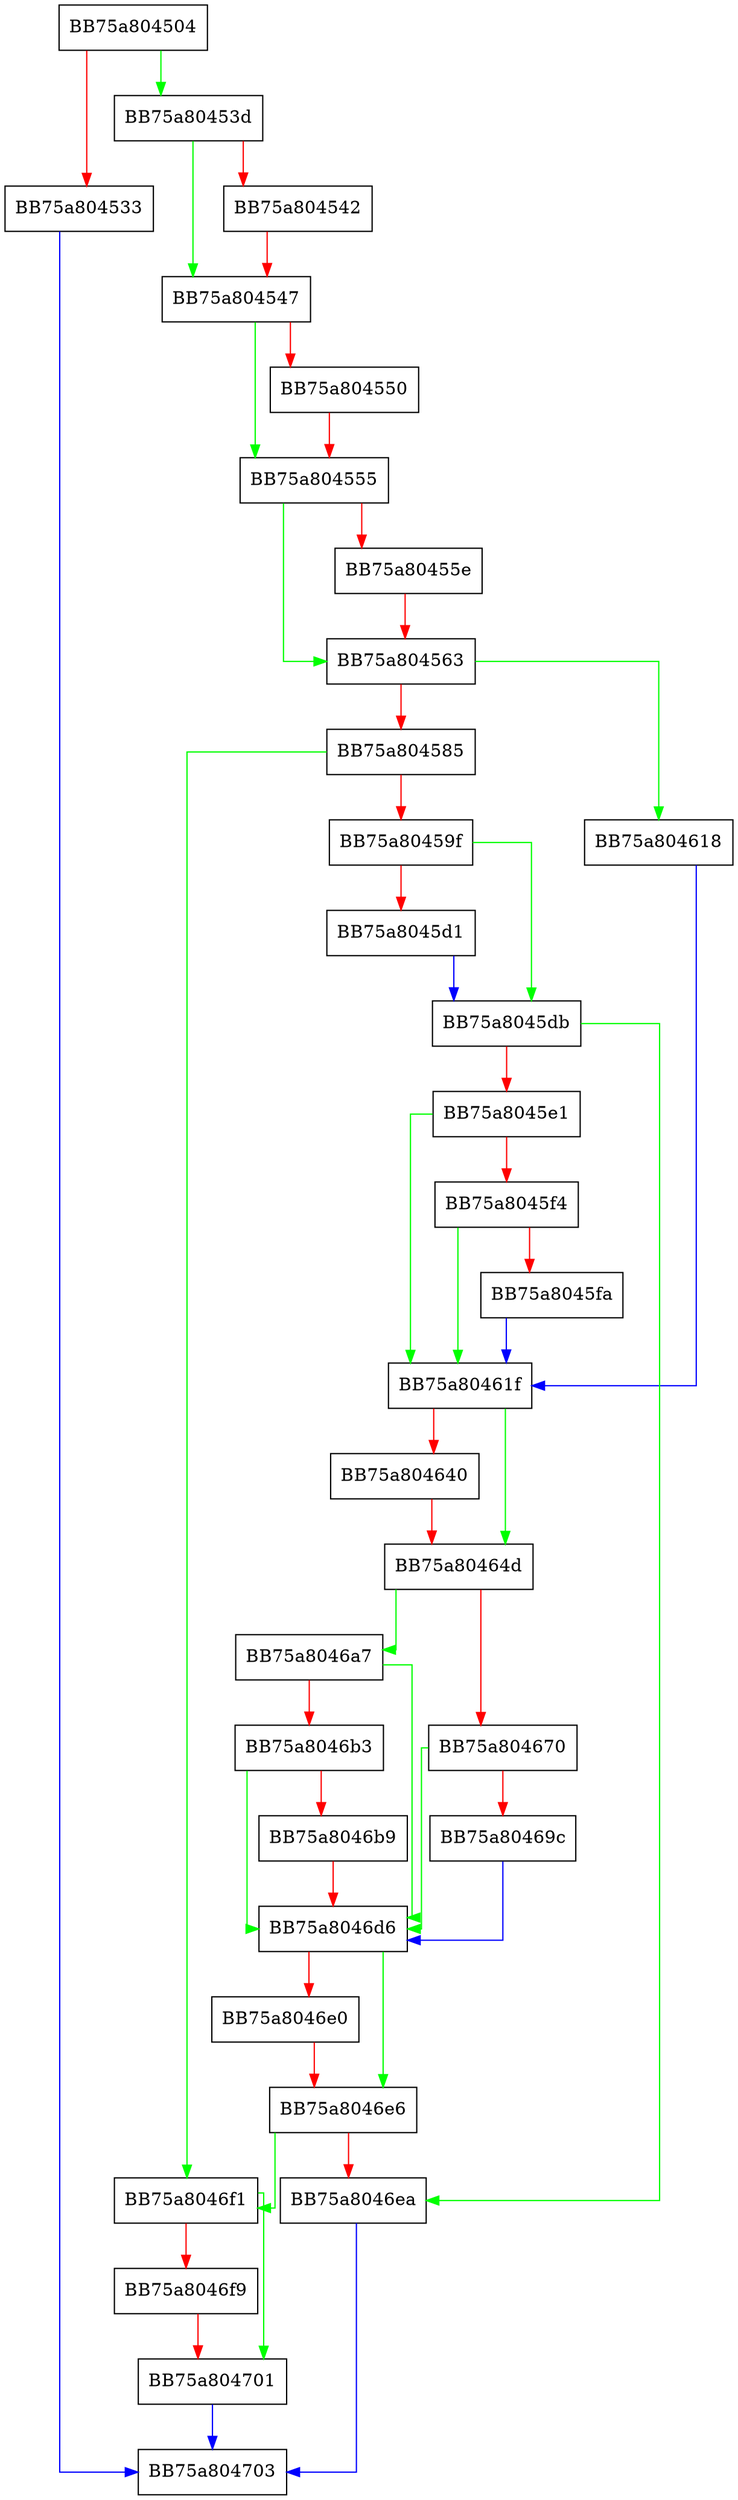 digraph CreateTempFileForWrite {
  node [shape="box"];
  graph [splines=ortho];
  BB75a804504 -> BB75a80453d [color="green"];
  BB75a804504 -> BB75a804533 [color="red"];
  BB75a804533 -> BB75a804703 [color="blue"];
  BB75a80453d -> BB75a804547 [color="green"];
  BB75a80453d -> BB75a804542 [color="red"];
  BB75a804542 -> BB75a804547 [color="red"];
  BB75a804547 -> BB75a804555 [color="green"];
  BB75a804547 -> BB75a804550 [color="red"];
  BB75a804550 -> BB75a804555 [color="red"];
  BB75a804555 -> BB75a804563 [color="green"];
  BB75a804555 -> BB75a80455e [color="red"];
  BB75a80455e -> BB75a804563 [color="red"];
  BB75a804563 -> BB75a804618 [color="green"];
  BB75a804563 -> BB75a804585 [color="red"];
  BB75a804585 -> BB75a8046f1 [color="green"];
  BB75a804585 -> BB75a80459f [color="red"];
  BB75a80459f -> BB75a8045db [color="green"];
  BB75a80459f -> BB75a8045d1 [color="red"];
  BB75a8045d1 -> BB75a8045db [color="blue"];
  BB75a8045db -> BB75a8046ea [color="green"];
  BB75a8045db -> BB75a8045e1 [color="red"];
  BB75a8045e1 -> BB75a80461f [color="green"];
  BB75a8045e1 -> BB75a8045f4 [color="red"];
  BB75a8045f4 -> BB75a80461f [color="green"];
  BB75a8045f4 -> BB75a8045fa [color="red"];
  BB75a8045fa -> BB75a80461f [color="blue"];
  BB75a804618 -> BB75a80461f [color="blue"];
  BB75a80461f -> BB75a80464d [color="green"];
  BB75a80461f -> BB75a804640 [color="red"];
  BB75a804640 -> BB75a80464d [color="red"];
  BB75a80464d -> BB75a8046a7 [color="green"];
  BB75a80464d -> BB75a804670 [color="red"];
  BB75a804670 -> BB75a8046d6 [color="green"];
  BB75a804670 -> BB75a80469c [color="red"];
  BB75a80469c -> BB75a8046d6 [color="blue"];
  BB75a8046a7 -> BB75a8046d6 [color="green"];
  BB75a8046a7 -> BB75a8046b3 [color="red"];
  BB75a8046b3 -> BB75a8046d6 [color="green"];
  BB75a8046b3 -> BB75a8046b9 [color="red"];
  BB75a8046b9 -> BB75a8046d6 [color="red"];
  BB75a8046d6 -> BB75a8046e6 [color="green"];
  BB75a8046d6 -> BB75a8046e0 [color="red"];
  BB75a8046e0 -> BB75a8046e6 [color="red"];
  BB75a8046e6 -> BB75a8046f1 [color="green"];
  BB75a8046e6 -> BB75a8046ea [color="red"];
  BB75a8046ea -> BB75a804703 [color="blue"];
  BB75a8046f1 -> BB75a804701 [color="green"];
  BB75a8046f1 -> BB75a8046f9 [color="red"];
  BB75a8046f9 -> BB75a804701 [color="red"];
  BB75a804701 -> BB75a804703 [color="blue"];
}